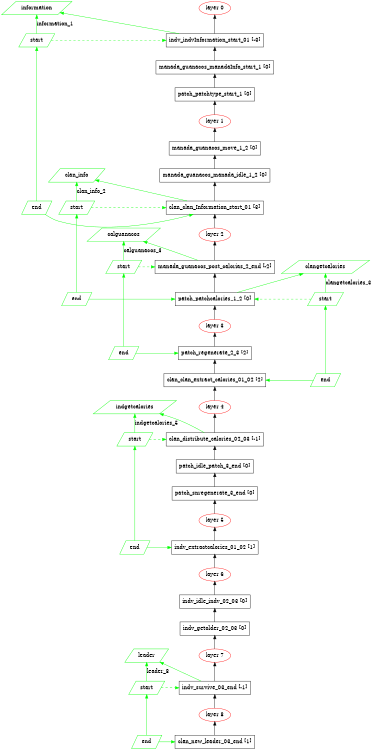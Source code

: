 digraph communication_graph {
	rankdir=BT;
	size="8,5;"
	layer_0 [ color="#ff0000" label="layer 0"];
	indv_indvInformation_start_01 [ shape = rect label="indv_indvInformation_start_01 [-3]" ];
	indv_indvInformation_start_01 -> layer_0;
	manada_guanacos_manadaInfo_start_1 [ shape = rect label="manada_guanacos_manadaInfo_start_1 [0]" ];
	manada_guanacos_manadaInfo_start_1 -> indv_indvInformation_start_01;
	patch_patchtype_start_1 [ shape = rect label="patch_patchtype_start_1 [0]" ];
	patch_patchtype_start_1 -> manada_guanacos_manadaInfo_start_1;
	layer_1 [ color="#ff0000" label="layer 1"];
	layer_1 ->patch_patchtype_start_1;
	manada_guanacos_move_1_2 [ shape = rect label="manada_guanacos_move_1_2 [0]" ];
	manada_guanacos_move_1_2 -> layer_1;
	manada_guanacos_manada_idle_1_2 [ shape = rect label="manada_guanacos_manada_idle_1_2 [0]" ];
	manada_guanacos_manada_idle_1_2 -> manada_guanacos_move_1_2;
	clan_clan_Information_start_01 [ shape = rect label="clan_clan_Information_start_01 [3]" ];
	clan_clan_Information_start_01 -> manada_guanacos_manada_idle_1_2;
	layer_2 [ color="#ff0000" label="layer 2"];
	layer_2 ->clan_clan_Information_start_01;
	manada_guanacos_post_calorias_2_end [ shape = rect label="manada_guanacos_post_calorias_2_end [-2]" ];
	manada_guanacos_post_calorias_2_end -> layer_2;
	patch_patchcalories_1_2 [ shape = rect label="patch_patchcalories_1_2 [0]" ];
	patch_patchcalories_1_2 -> manada_guanacos_post_calorias_2_end;
	layer_3 [ color="#ff0000" label="layer 3"];
	layer_3 ->patch_patchcalories_1_2;
	patch_regenerate_2_3 [ shape = rect label="patch_regenerate_2_3 [2]" ];
	patch_regenerate_2_3 -> layer_3;
	clan_clan_extract_calories_01_02 [ shape = rect label="clan_clan_extract_calories_01_02 [2]" ];
	clan_clan_extract_calories_01_02 -> patch_regenerate_2_3;
	layer_4 [ color="#ff0000" label="layer 4"];
	layer_4 ->clan_clan_extract_calories_01_02;
	clan_distribute_calories_02_03 [ shape = rect label="clan_distribute_calories_02_03 [-1]" ];
	clan_distribute_calories_02_03 -> layer_4;
	patch_idle_patch_3_end [ shape = rect label="patch_idle_patch_3_end [0]" ];
	patch_idle_patch_3_end -> clan_distribute_calories_02_03;
	patch_snregenerate_3_end [ shape = rect label="patch_snregenerate_3_end [0]" ];
	patch_snregenerate_3_end -> patch_idle_patch_3_end;
	layer_5 [ color="#ff0000" label="layer 5"];
	layer_5 ->patch_snregenerate_3_end;
	indv_extractcalories_01_02 [ shape = rect label="indv_extractcalories_01_02 [1]" ];
	indv_extractcalories_01_02 -> layer_5;
	layer_6 [ color="#ff0000" label="layer 6"];
	layer_6 ->indv_extractcalories_01_02;
	indv_idle_indv_02_03 [ shape = rect label="indv_idle_indv_02_03 [0]" ];
	indv_idle_indv_02_03 -> layer_6;
	indv_getolder_02_03 [ shape = rect label="indv_getolder_02_03 [0]" ];
	indv_getolder_02_03 -> indv_idle_indv_02_03;
	layer_7 [ color="#ff0000" label="layer 7"];
	layer_7 ->indv_getolder_02_03;
	indv_survive_03_end [ shape = rect label="indv_survive_03_end [-1]" ];
	indv_survive_03_end -> layer_7;
	layer_8 [ color="#ff0000" label="layer 8"];
	layer_8 ->indv_survive_03_end;
	clan_new_leader_03_end [ shape = rect label="clan_new_leader_03_end [1]" ];
	clan_new_leader_03_end -> layer_8;
	information_message [ label = "information" color="#00ff00" shape = parallelogram];
	information_message_sync_start_0 [ label = "start" color="#00ff00" shape = parallelogram];
	information_message_sync_start_0 -> information_message [ color="#00ff00" label="information_1"];
	{ rank=same; indv_indvInformation_start_01; information_message_sync_start_0; }
	information_message_sync_end_0 [ label = "end" color="#00ff00" shape = parallelogram];
	information_message_sync_end_0 -> information_message_sync_start_0 [ color="#00ff00" ];
	information_message_sync_end_0 -> clan_clan_Information_start_01 [ color="#00ff00" constraint=false ];
	information_message_sync_start_0 -> indv_indvInformation_start_01 [ color="#00ff00", constraint=false, style=dashed ];
	{ rank=same; clan_clan_Information_start_01; information_message_sync_end_0; }
	indgetcalories_message [ label = "indgetcalories" color="#00ff00" shape = parallelogram];
	indgetcalories_message_sync_start_0 [ label = "start" color="#00ff00" shape = parallelogram];
	indgetcalories_message_sync_start_0 -> indgetcalories_message [ color="#00ff00" label="indgetcalories_5"];
	{ rank=same; clan_distribute_calories_02_03; indgetcalories_message_sync_start_0; }
	indgetcalories_message_sync_end_0 [ label = "end" color="#00ff00" shape = parallelogram];
	indgetcalories_message_sync_end_0 -> indgetcalories_message_sync_start_0 [ color="#00ff00" ];
	indgetcalories_message_sync_end_0 -> indv_extractcalories_01_02 [ color="#00ff00" constraint=false ];
	indgetcalories_message_sync_start_0 -> clan_distribute_calories_02_03 [ color="#00ff00", constraint=false, style=dashed ];
	{ rank=same; indv_extractcalories_01_02; indgetcalories_message_sync_end_0; }
	leader_message [ label = "leader" color="#00ff00" shape = parallelogram];
	leader_message_sync_start_0 [ label = "start" color="#00ff00" shape = parallelogram];
	leader_message_sync_start_0 -> leader_message [ color="#00ff00" label="leader_8"];
	{ rank=same; indv_survive_03_end; leader_message_sync_start_0; }
	leader_message_sync_end_0 [ label = "end" color="#00ff00" shape = parallelogram];
	leader_message_sync_end_0 -> leader_message_sync_start_0 [ color="#00ff00" ];
	leader_message_sync_end_0 -> clan_new_leader_03_end [ color="#00ff00" constraint=false ];
	leader_message_sync_start_0 -> indv_survive_03_end [ color="#00ff00", constraint=false, style=dashed ];
	{ rank=same; clan_new_leader_03_end; leader_message_sync_end_0; }
	clan_info_message [ label = "clan_info" color="#00ff00" shape = parallelogram];
	clan_info_message_sync_start_0 [ label = "start" color="#00ff00" shape = parallelogram];
	clan_info_message_sync_start_0 -> clan_info_message [ color="#00ff00" label="clan_info_2"];
	{ rank=same; clan_clan_Information_start_01; clan_info_message_sync_start_0; }
	clan_info_message_sync_end_0 [ label = "end" color="#00ff00" shape = parallelogram];
	clan_info_message_sync_end_0 -> clan_info_message_sync_start_0 [ color="#00ff00" ];
	clan_info_message_sync_end_0 -> patch_patchcalories_1_2 [ color="#00ff00" constraint=false ];
	clan_info_message_sync_start_0 -> clan_clan_Information_start_01 [ color="#00ff00", constraint=false, style=dashed ];
	{ rank=same; patch_patchcalories_1_2; clan_info_message_sync_end_0; }
	clangetcalories_message [ label = "clangetcalories" color="#00ff00" shape = parallelogram];
	clangetcalories_message_sync_start_0 [ label = "start" color="#00ff00" shape = parallelogram];
	clangetcalories_message_sync_start_0 -> clangetcalories_message [ color="#00ff00" label="clangetcalories_3"];
	{ rank=same; patch_patchcalories_1_2; clangetcalories_message_sync_start_0; }
	clangetcalories_message_sync_end_0 [ label = "end" color="#00ff00" shape = parallelogram];
	clangetcalories_message_sync_end_0 -> clangetcalories_message_sync_start_0 [ color="#00ff00" ];
	clangetcalories_message_sync_end_0 -> clan_clan_extract_calories_01_02 [ color="#00ff00" constraint=false ];
	clangetcalories_message_sync_start_0 -> patch_patchcalories_1_2 [ color="#00ff00", constraint=false, style=dashed ];
	{ rank=same; clan_clan_extract_calories_01_02; clangetcalories_message_sync_end_0; }
	calguanacos_message [ label = "calguanacos" color="#00ff00" shape = parallelogram];
	calguanacos_message_sync_start_0 [ label = "start" color="#00ff00" shape = parallelogram];
	calguanacos_message_sync_start_0 -> calguanacos_message [ color="#00ff00" label="calguanacos_3"];
	{ rank=same; manada_guanacos_post_calorias_2_end; calguanacos_message_sync_start_0; }
	calguanacos_message_sync_end_0 [ label = "end" color="#00ff00" shape = parallelogram];
	calguanacos_message_sync_end_0 -> calguanacos_message_sync_start_0 [ color="#00ff00" ];
	calguanacos_message_sync_end_0 -> patch_regenerate_2_3 [ color="#00ff00" constraint=false ];
	calguanacos_message_sync_start_0 -> manada_guanacos_post_calorias_2_end [ color="#00ff00", constraint=false, style=dashed ];
	{ rank=same; patch_regenerate_2_3; calguanacos_message_sync_end_0; }
	indv_indvInformation_start_01 -> information_message [ color="#00ff00" constraint=false ];
	indv_survive_03_end -> leader_message [ color="#00ff00" constraint=false ];
	clan_clan_Information_start_01 -> clan_info_message [ color="#00ff00" constraint=false ];
	clan_distribute_calories_02_03 -> indgetcalories_message [ color="#00ff00" constraint=false ];
	patch_patchcalories_1_2 -> clangetcalories_message [ color="#00ff00" constraint=false ];
	manada_guanacos_post_calorias_2_end -> calguanacos_message [ color="#00ff00" constraint=false ];
}